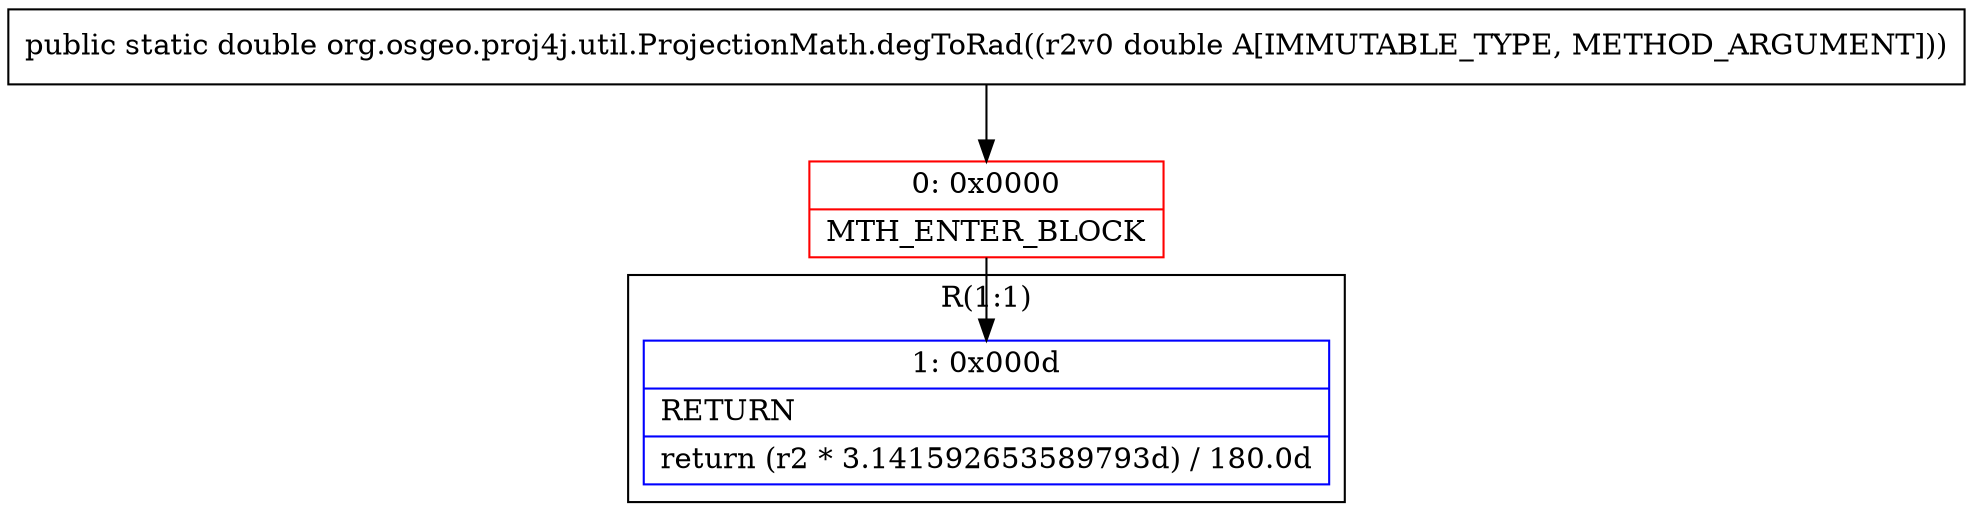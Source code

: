 digraph "CFG fororg.osgeo.proj4j.util.ProjectionMath.degToRad(D)D" {
subgraph cluster_Region_30644101 {
label = "R(1:1)";
node [shape=record,color=blue];
Node_1 [shape=record,label="{1\:\ 0x000d|RETURN\l|return (r2 * 3.141592653589793d) \/ 180.0d\l}"];
}
Node_0 [shape=record,color=red,label="{0\:\ 0x0000|MTH_ENTER_BLOCK\l}"];
MethodNode[shape=record,label="{public static double org.osgeo.proj4j.util.ProjectionMath.degToRad((r2v0 double A[IMMUTABLE_TYPE, METHOD_ARGUMENT])) }"];
MethodNode -> Node_0;
Node_0 -> Node_1;
}

